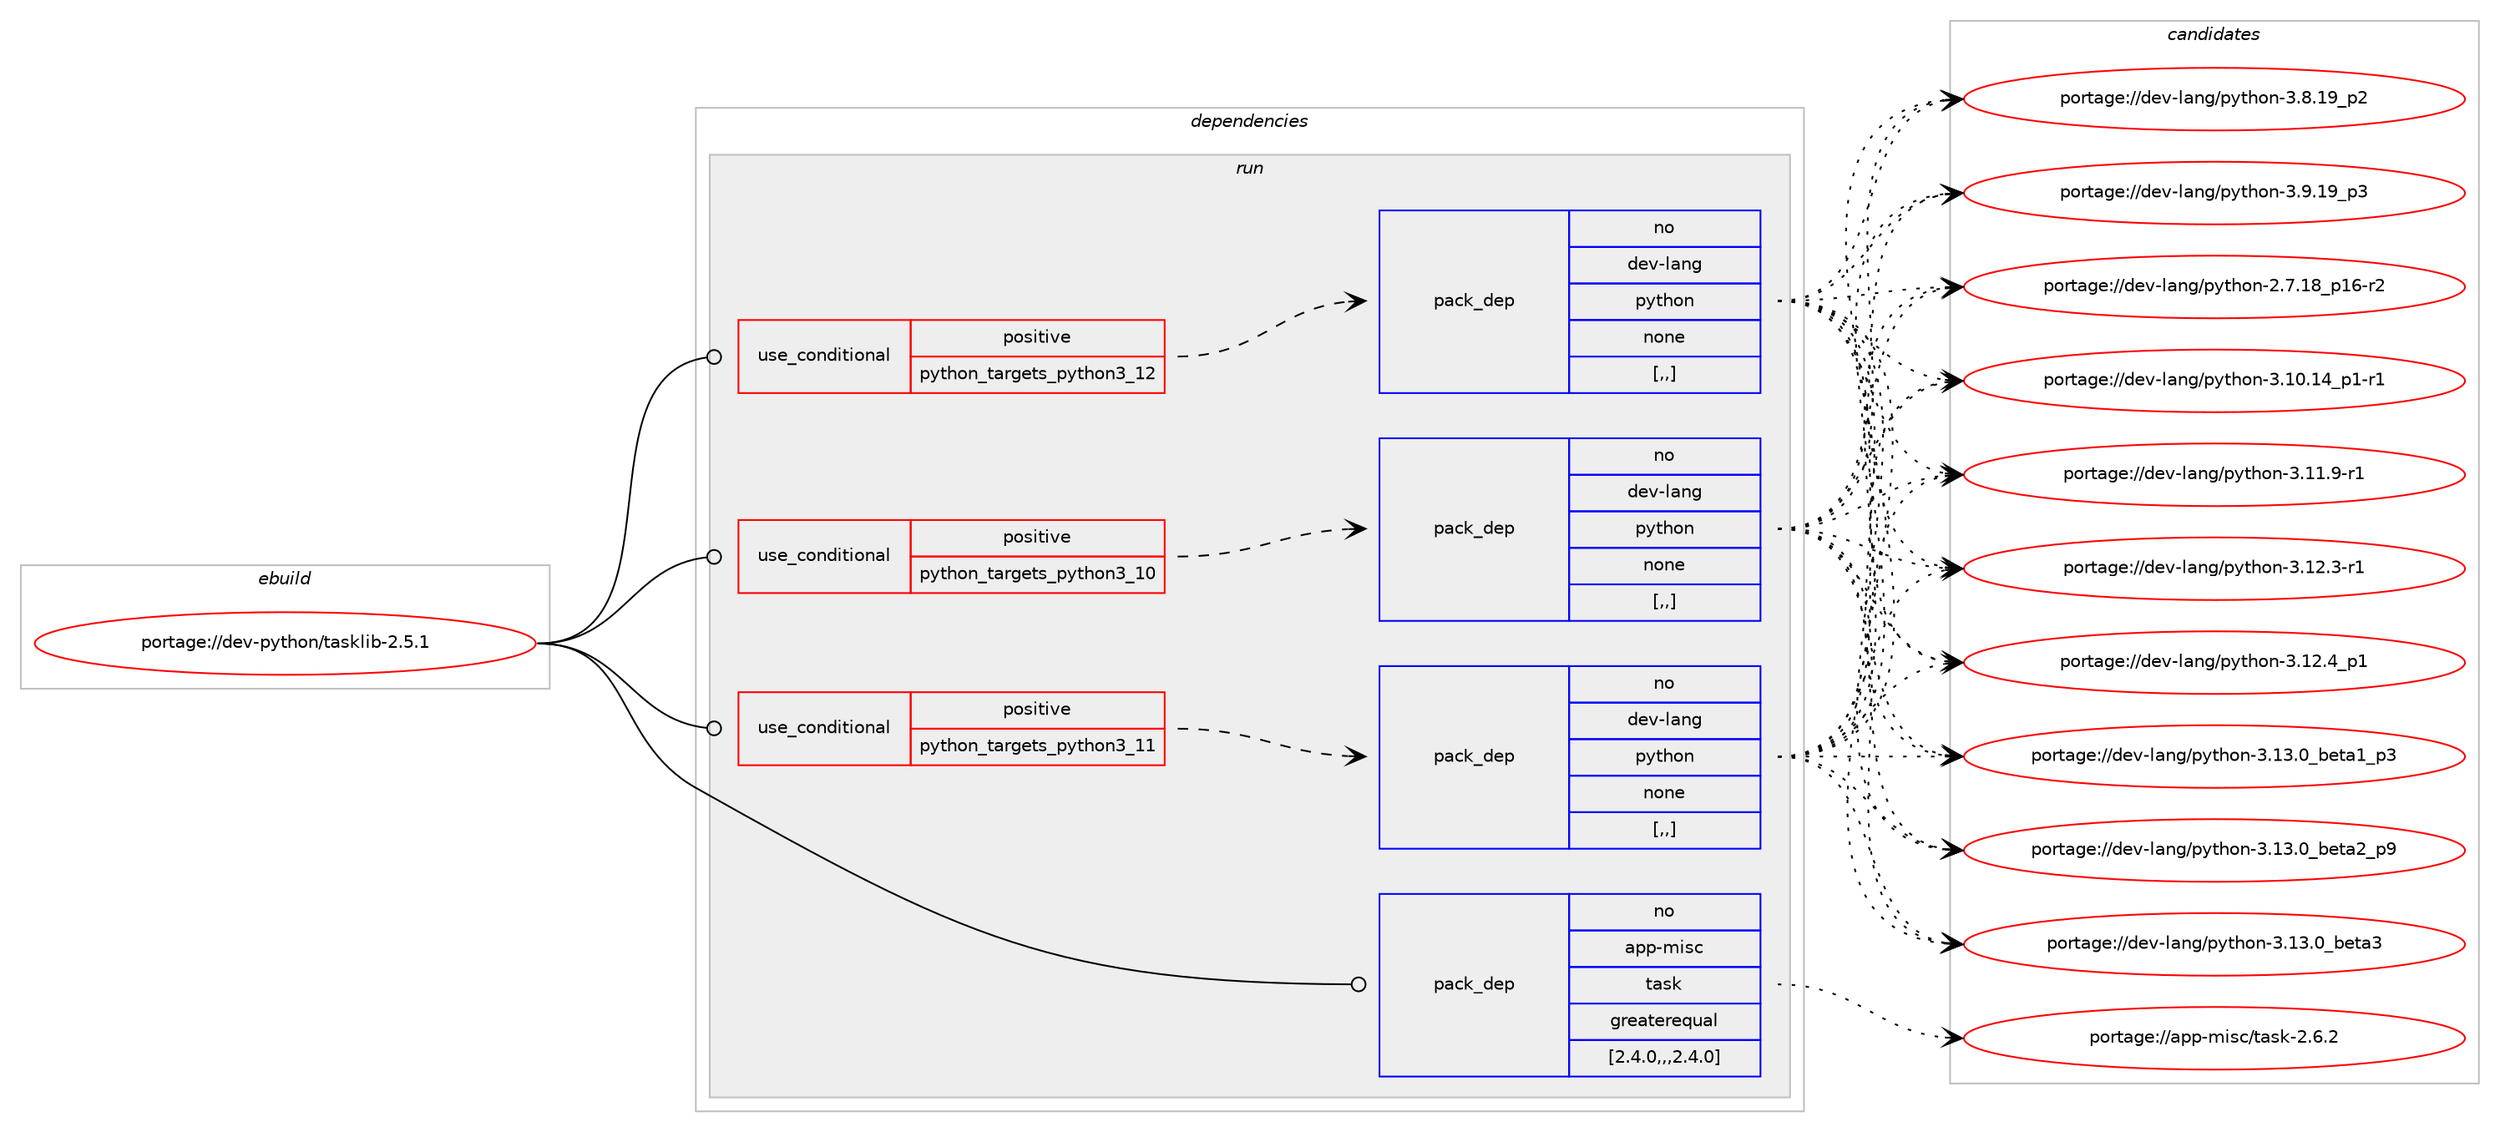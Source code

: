 digraph prolog {

# *************
# Graph options
# *************

newrank=true;
concentrate=true;
compound=true;
graph [rankdir=LR,fontname=Helvetica,fontsize=10,ranksep=1.5];#, ranksep=2.5, nodesep=0.2];
edge  [arrowhead=vee];
node  [fontname=Helvetica,fontsize=10];

# **********
# The ebuild
# **********

subgraph cluster_leftcol {
color=gray;
rank=same;
label=<<i>ebuild</i>>;
id [label="portage://dev-python/tasklib-2.5.1", color=red, width=4, href="../dev-python/tasklib-2.5.1.svg"];
}

# ****************
# The dependencies
# ****************

subgraph cluster_midcol {
color=gray;
label=<<i>dependencies</i>>;
subgraph cluster_compile {
fillcolor="#eeeeee";
style=filled;
label=<<i>compile</i>>;
}
subgraph cluster_compileandrun {
fillcolor="#eeeeee";
style=filled;
label=<<i>compile and run</i>>;
}
subgraph cluster_run {
fillcolor="#eeeeee";
style=filled;
label=<<i>run</i>>;
subgraph cond38984 {
dependency161071 [label=<<TABLE BORDER="0" CELLBORDER="1" CELLSPACING="0" CELLPADDING="4"><TR><TD ROWSPAN="3" CELLPADDING="10">use_conditional</TD></TR><TR><TD>positive</TD></TR><TR><TD>python_targets_python3_10</TD></TR></TABLE>>, shape=none, color=red];
subgraph pack120849 {
dependency161072 [label=<<TABLE BORDER="0" CELLBORDER="1" CELLSPACING="0" CELLPADDING="4" WIDTH="220"><TR><TD ROWSPAN="6" CELLPADDING="30">pack_dep</TD></TR><TR><TD WIDTH="110">no</TD></TR><TR><TD>dev-lang</TD></TR><TR><TD>python</TD></TR><TR><TD>none</TD></TR><TR><TD>[,,]</TD></TR></TABLE>>, shape=none, color=blue];
}
dependency161071:e -> dependency161072:w [weight=20,style="dashed",arrowhead="vee"];
}
id:e -> dependency161071:w [weight=20,style="solid",arrowhead="odot"];
subgraph cond38985 {
dependency161073 [label=<<TABLE BORDER="0" CELLBORDER="1" CELLSPACING="0" CELLPADDING="4"><TR><TD ROWSPAN="3" CELLPADDING="10">use_conditional</TD></TR><TR><TD>positive</TD></TR><TR><TD>python_targets_python3_11</TD></TR></TABLE>>, shape=none, color=red];
subgraph pack120850 {
dependency161074 [label=<<TABLE BORDER="0" CELLBORDER="1" CELLSPACING="0" CELLPADDING="4" WIDTH="220"><TR><TD ROWSPAN="6" CELLPADDING="30">pack_dep</TD></TR><TR><TD WIDTH="110">no</TD></TR><TR><TD>dev-lang</TD></TR><TR><TD>python</TD></TR><TR><TD>none</TD></TR><TR><TD>[,,]</TD></TR></TABLE>>, shape=none, color=blue];
}
dependency161073:e -> dependency161074:w [weight=20,style="dashed",arrowhead="vee"];
}
id:e -> dependency161073:w [weight=20,style="solid",arrowhead="odot"];
subgraph cond38986 {
dependency161075 [label=<<TABLE BORDER="0" CELLBORDER="1" CELLSPACING="0" CELLPADDING="4"><TR><TD ROWSPAN="3" CELLPADDING="10">use_conditional</TD></TR><TR><TD>positive</TD></TR><TR><TD>python_targets_python3_12</TD></TR></TABLE>>, shape=none, color=red];
subgraph pack120851 {
dependency161076 [label=<<TABLE BORDER="0" CELLBORDER="1" CELLSPACING="0" CELLPADDING="4" WIDTH="220"><TR><TD ROWSPAN="6" CELLPADDING="30">pack_dep</TD></TR><TR><TD WIDTH="110">no</TD></TR><TR><TD>dev-lang</TD></TR><TR><TD>python</TD></TR><TR><TD>none</TD></TR><TR><TD>[,,]</TD></TR></TABLE>>, shape=none, color=blue];
}
dependency161075:e -> dependency161076:w [weight=20,style="dashed",arrowhead="vee"];
}
id:e -> dependency161075:w [weight=20,style="solid",arrowhead="odot"];
subgraph pack120852 {
dependency161077 [label=<<TABLE BORDER="0" CELLBORDER="1" CELLSPACING="0" CELLPADDING="4" WIDTH="220"><TR><TD ROWSPAN="6" CELLPADDING="30">pack_dep</TD></TR><TR><TD WIDTH="110">no</TD></TR><TR><TD>app-misc</TD></TR><TR><TD>task</TD></TR><TR><TD>greaterequal</TD></TR><TR><TD>[2.4.0,,,2.4.0]</TD></TR></TABLE>>, shape=none, color=blue];
}
id:e -> dependency161077:w [weight=20,style="solid",arrowhead="odot"];
}
}

# **************
# The candidates
# **************

subgraph cluster_choices {
rank=same;
color=gray;
label=<<i>candidates</i>>;

subgraph choice120849 {
color=black;
nodesep=1;
choice100101118451089711010347112121116104111110455046554649569511249544511450 [label="portage://dev-lang/python-2.7.18_p16-r2", color=red, width=4,href="../dev-lang/python-2.7.18_p16-r2.svg"];
choice100101118451089711010347112121116104111110455146494846495295112494511449 [label="portage://dev-lang/python-3.10.14_p1-r1", color=red, width=4,href="../dev-lang/python-3.10.14_p1-r1.svg"];
choice100101118451089711010347112121116104111110455146494946574511449 [label="portage://dev-lang/python-3.11.9-r1", color=red, width=4,href="../dev-lang/python-3.11.9-r1.svg"];
choice100101118451089711010347112121116104111110455146495046514511449 [label="portage://dev-lang/python-3.12.3-r1", color=red, width=4,href="../dev-lang/python-3.12.3-r1.svg"];
choice100101118451089711010347112121116104111110455146495046529511249 [label="portage://dev-lang/python-3.12.4_p1", color=red, width=4,href="../dev-lang/python-3.12.4_p1.svg"];
choice10010111845108971101034711212111610411111045514649514648959810111697499511251 [label="portage://dev-lang/python-3.13.0_beta1_p3", color=red, width=4,href="../dev-lang/python-3.13.0_beta1_p3.svg"];
choice10010111845108971101034711212111610411111045514649514648959810111697509511257 [label="portage://dev-lang/python-3.13.0_beta2_p9", color=red, width=4,href="../dev-lang/python-3.13.0_beta2_p9.svg"];
choice1001011184510897110103471121211161041111104551464951464895981011169751 [label="portage://dev-lang/python-3.13.0_beta3", color=red, width=4,href="../dev-lang/python-3.13.0_beta3.svg"];
choice100101118451089711010347112121116104111110455146564649579511250 [label="portage://dev-lang/python-3.8.19_p2", color=red, width=4,href="../dev-lang/python-3.8.19_p2.svg"];
choice100101118451089711010347112121116104111110455146574649579511251 [label="portage://dev-lang/python-3.9.19_p3", color=red, width=4,href="../dev-lang/python-3.9.19_p3.svg"];
dependency161072:e -> choice100101118451089711010347112121116104111110455046554649569511249544511450:w [style=dotted,weight="100"];
dependency161072:e -> choice100101118451089711010347112121116104111110455146494846495295112494511449:w [style=dotted,weight="100"];
dependency161072:e -> choice100101118451089711010347112121116104111110455146494946574511449:w [style=dotted,weight="100"];
dependency161072:e -> choice100101118451089711010347112121116104111110455146495046514511449:w [style=dotted,weight="100"];
dependency161072:e -> choice100101118451089711010347112121116104111110455146495046529511249:w [style=dotted,weight="100"];
dependency161072:e -> choice10010111845108971101034711212111610411111045514649514648959810111697499511251:w [style=dotted,weight="100"];
dependency161072:e -> choice10010111845108971101034711212111610411111045514649514648959810111697509511257:w [style=dotted,weight="100"];
dependency161072:e -> choice1001011184510897110103471121211161041111104551464951464895981011169751:w [style=dotted,weight="100"];
dependency161072:e -> choice100101118451089711010347112121116104111110455146564649579511250:w [style=dotted,weight="100"];
dependency161072:e -> choice100101118451089711010347112121116104111110455146574649579511251:w [style=dotted,weight="100"];
}
subgraph choice120850 {
color=black;
nodesep=1;
choice100101118451089711010347112121116104111110455046554649569511249544511450 [label="portage://dev-lang/python-2.7.18_p16-r2", color=red, width=4,href="../dev-lang/python-2.7.18_p16-r2.svg"];
choice100101118451089711010347112121116104111110455146494846495295112494511449 [label="portage://dev-lang/python-3.10.14_p1-r1", color=red, width=4,href="../dev-lang/python-3.10.14_p1-r1.svg"];
choice100101118451089711010347112121116104111110455146494946574511449 [label="portage://dev-lang/python-3.11.9-r1", color=red, width=4,href="../dev-lang/python-3.11.9-r1.svg"];
choice100101118451089711010347112121116104111110455146495046514511449 [label="portage://dev-lang/python-3.12.3-r1", color=red, width=4,href="../dev-lang/python-3.12.3-r1.svg"];
choice100101118451089711010347112121116104111110455146495046529511249 [label="portage://dev-lang/python-3.12.4_p1", color=red, width=4,href="../dev-lang/python-3.12.4_p1.svg"];
choice10010111845108971101034711212111610411111045514649514648959810111697499511251 [label="portage://dev-lang/python-3.13.0_beta1_p3", color=red, width=4,href="../dev-lang/python-3.13.0_beta1_p3.svg"];
choice10010111845108971101034711212111610411111045514649514648959810111697509511257 [label="portage://dev-lang/python-3.13.0_beta2_p9", color=red, width=4,href="../dev-lang/python-3.13.0_beta2_p9.svg"];
choice1001011184510897110103471121211161041111104551464951464895981011169751 [label="portage://dev-lang/python-3.13.0_beta3", color=red, width=4,href="../dev-lang/python-3.13.0_beta3.svg"];
choice100101118451089711010347112121116104111110455146564649579511250 [label="portage://dev-lang/python-3.8.19_p2", color=red, width=4,href="../dev-lang/python-3.8.19_p2.svg"];
choice100101118451089711010347112121116104111110455146574649579511251 [label="portage://dev-lang/python-3.9.19_p3", color=red, width=4,href="../dev-lang/python-3.9.19_p3.svg"];
dependency161074:e -> choice100101118451089711010347112121116104111110455046554649569511249544511450:w [style=dotted,weight="100"];
dependency161074:e -> choice100101118451089711010347112121116104111110455146494846495295112494511449:w [style=dotted,weight="100"];
dependency161074:e -> choice100101118451089711010347112121116104111110455146494946574511449:w [style=dotted,weight="100"];
dependency161074:e -> choice100101118451089711010347112121116104111110455146495046514511449:w [style=dotted,weight="100"];
dependency161074:e -> choice100101118451089711010347112121116104111110455146495046529511249:w [style=dotted,weight="100"];
dependency161074:e -> choice10010111845108971101034711212111610411111045514649514648959810111697499511251:w [style=dotted,weight="100"];
dependency161074:e -> choice10010111845108971101034711212111610411111045514649514648959810111697509511257:w [style=dotted,weight="100"];
dependency161074:e -> choice1001011184510897110103471121211161041111104551464951464895981011169751:w [style=dotted,weight="100"];
dependency161074:e -> choice100101118451089711010347112121116104111110455146564649579511250:w [style=dotted,weight="100"];
dependency161074:e -> choice100101118451089711010347112121116104111110455146574649579511251:w [style=dotted,weight="100"];
}
subgraph choice120851 {
color=black;
nodesep=1;
choice100101118451089711010347112121116104111110455046554649569511249544511450 [label="portage://dev-lang/python-2.7.18_p16-r2", color=red, width=4,href="../dev-lang/python-2.7.18_p16-r2.svg"];
choice100101118451089711010347112121116104111110455146494846495295112494511449 [label="portage://dev-lang/python-3.10.14_p1-r1", color=red, width=4,href="../dev-lang/python-3.10.14_p1-r1.svg"];
choice100101118451089711010347112121116104111110455146494946574511449 [label="portage://dev-lang/python-3.11.9-r1", color=red, width=4,href="../dev-lang/python-3.11.9-r1.svg"];
choice100101118451089711010347112121116104111110455146495046514511449 [label="portage://dev-lang/python-3.12.3-r1", color=red, width=4,href="../dev-lang/python-3.12.3-r1.svg"];
choice100101118451089711010347112121116104111110455146495046529511249 [label="portage://dev-lang/python-3.12.4_p1", color=red, width=4,href="../dev-lang/python-3.12.4_p1.svg"];
choice10010111845108971101034711212111610411111045514649514648959810111697499511251 [label="portage://dev-lang/python-3.13.0_beta1_p3", color=red, width=4,href="../dev-lang/python-3.13.0_beta1_p3.svg"];
choice10010111845108971101034711212111610411111045514649514648959810111697509511257 [label="portage://dev-lang/python-3.13.0_beta2_p9", color=red, width=4,href="../dev-lang/python-3.13.0_beta2_p9.svg"];
choice1001011184510897110103471121211161041111104551464951464895981011169751 [label="portage://dev-lang/python-3.13.0_beta3", color=red, width=4,href="../dev-lang/python-3.13.0_beta3.svg"];
choice100101118451089711010347112121116104111110455146564649579511250 [label="portage://dev-lang/python-3.8.19_p2", color=red, width=4,href="../dev-lang/python-3.8.19_p2.svg"];
choice100101118451089711010347112121116104111110455146574649579511251 [label="portage://dev-lang/python-3.9.19_p3", color=red, width=4,href="../dev-lang/python-3.9.19_p3.svg"];
dependency161076:e -> choice100101118451089711010347112121116104111110455046554649569511249544511450:w [style=dotted,weight="100"];
dependency161076:e -> choice100101118451089711010347112121116104111110455146494846495295112494511449:w [style=dotted,weight="100"];
dependency161076:e -> choice100101118451089711010347112121116104111110455146494946574511449:w [style=dotted,weight="100"];
dependency161076:e -> choice100101118451089711010347112121116104111110455146495046514511449:w [style=dotted,weight="100"];
dependency161076:e -> choice100101118451089711010347112121116104111110455146495046529511249:w [style=dotted,weight="100"];
dependency161076:e -> choice10010111845108971101034711212111610411111045514649514648959810111697499511251:w [style=dotted,weight="100"];
dependency161076:e -> choice10010111845108971101034711212111610411111045514649514648959810111697509511257:w [style=dotted,weight="100"];
dependency161076:e -> choice1001011184510897110103471121211161041111104551464951464895981011169751:w [style=dotted,weight="100"];
dependency161076:e -> choice100101118451089711010347112121116104111110455146564649579511250:w [style=dotted,weight="100"];
dependency161076:e -> choice100101118451089711010347112121116104111110455146574649579511251:w [style=dotted,weight="100"];
}
subgraph choice120852 {
color=black;
nodesep=1;
choice9711211245109105115994711697115107455046544650 [label="portage://app-misc/task-2.6.2", color=red, width=4,href="../app-misc/task-2.6.2.svg"];
dependency161077:e -> choice9711211245109105115994711697115107455046544650:w [style=dotted,weight="100"];
}
}

}
